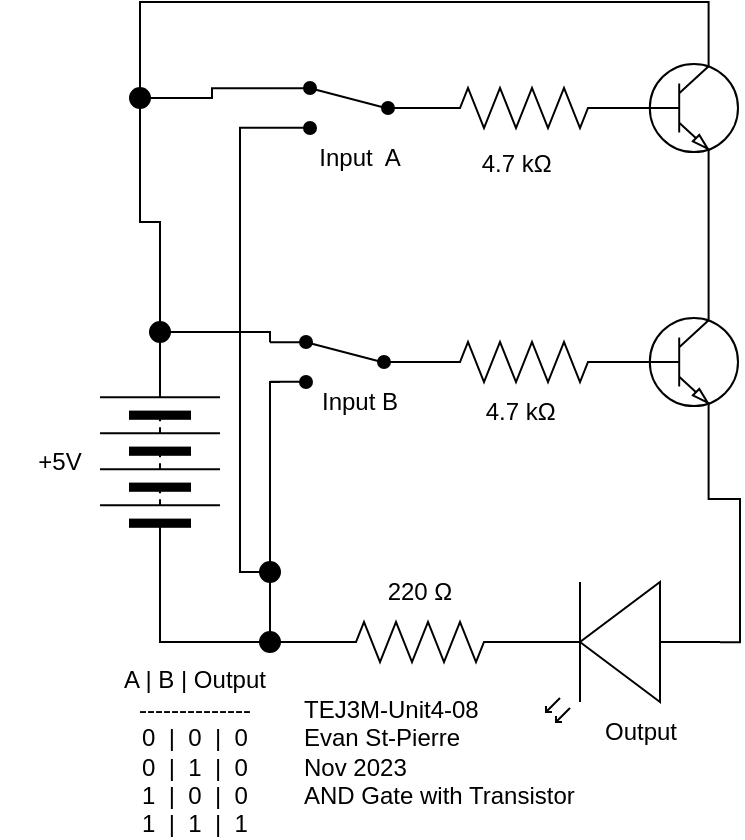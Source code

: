 <mxfile>
    <diagram id="NMz5saUUmOjUaK3b-wTm" name="Page-1">
        <mxGraphModel dx="346" dy="1468" grid="1" gridSize="10" guides="1" tooltips="1" connect="1" arrows="1" fold="1" page="1" pageScale="1" pageWidth="827" pageHeight="1169" math="0" shadow="0">
            <root>
                <mxCell id="0"/>
                <mxCell id="1" parent="0"/>
                <mxCell id="2" value="" style="pointerEvents=1;verticalLabelPosition=bottom;shadow=0;dashed=0;align=center;html=1;verticalAlign=top;shape=mxgraph.electrical.resistors.resistor_2;" parent="1" vertex="1">
                    <mxGeometry x="322" y="140" width="100" height="20" as="geometry"/>
                </mxCell>
                <mxCell id="3" value="" style="verticalLabelPosition=bottom;shadow=0;dashed=0;align=center;html=1;verticalAlign=top;shape=mxgraph.electrical.opto_electronics.led_2;pointerEvents=1;rotation=-180;" parent="1" vertex="1">
                    <mxGeometry x="370" y="260" width="100" height="70" as="geometry"/>
                </mxCell>
                <mxCell id="4" value="" style="pointerEvents=1;verticalLabelPosition=bottom;shadow=0;dashed=0;align=center;html=1;verticalAlign=top;shape=mxgraph.electrical.miscellaneous.batteryStack;rotation=-90;" parent="1" vertex="1">
                    <mxGeometry x="140" y="170" width="100" height="60" as="geometry"/>
                </mxCell>
                <mxCell id="8" value="4.7 kΩ&amp;nbsp;" style="text;strokeColor=none;align=center;fillColor=none;html=1;verticalAlign=middle;whiteSpace=wrap;rounded=0;" parent="1" vertex="1">
                    <mxGeometry x="342" y="160" width="60" height="30" as="geometry"/>
                </mxCell>
                <mxCell id="9" value="+5V" style="text;strokeColor=none;align=center;fillColor=none;html=1;verticalAlign=middle;whiteSpace=wrap;rounded=0;" parent="1" vertex="1">
                    <mxGeometry x="110" y="185" width="60" height="30" as="geometry"/>
                </mxCell>
                <mxCell id="10" value="TEJ3M-Unit4-08&lt;br&gt;Evan St-Pierre&lt;br&gt;Nov 2023&lt;br&gt;AND Gate with Transistor" style="text;strokeColor=none;align=left;fillColor=none;html=1;verticalAlign=middle;whiteSpace=wrap;rounded=0;" parent="1" vertex="1">
                    <mxGeometry x="260" y="310" width="150" height="70" as="geometry"/>
                </mxCell>
                <mxCell id="21" style="edgeStyle=orthogonalEdgeStyle;rounded=0;html=1;exitX=0;exitY=0.5;exitDx=0;exitDy=0;entryX=0;entryY=0.5;entryDx=0;entryDy=0;endArrow=none;endFill=0;" parent="1" source="12" target="4" edge="1">
                    <mxGeometry relative="1" as="geometry">
                        <Array as="points">
                            <mxPoint x="190" y="290"/>
                        </Array>
                    </mxGeometry>
                </mxCell>
                <mxCell id="12" value="" style="ellipse;whiteSpace=wrap;html=1;aspect=fixed;fillColor=#000000;" parent="1" vertex="1">
                    <mxGeometry x="240" y="285" width="10" height="10" as="geometry"/>
                </mxCell>
                <mxCell id="20" value="A | B | Output&lt;br&gt;--------------&lt;br&gt;0&amp;nbsp; |&amp;nbsp; 0&amp;nbsp; |&amp;nbsp; 0&lt;br&gt;0&amp;nbsp; |&amp;nbsp; 1&amp;nbsp; |&amp;nbsp; 0&lt;br&gt;1&amp;nbsp; |&amp;nbsp; 0&amp;nbsp; |&amp;nbsp; 0&lt;br&gt;1&amp;nbsp; |&amp;nbsp; 1&amp;nbsp; |&amp;nbsp; 1" style="text;strokeColor=none;align=center;fillColor=none;html=1;verticalAlign=middle;whiteSpace=wrap;rounded=0;" parent="1" vertex="1">
                    <mxGeometry x="170" y="320" width="75" height="50" as="geometry"/>
                </mxCell>
                <mxCell id="25" value="" style="edgeStyle=orthogonalEdgeStyle;html=1;exitX=1;exitY=0.5;exitDx=0;exitDy=0;endArrow=none;endFill=0;rounded=0;" parent="1" source="4" edge="1">
                    <mxGeometry relative="1" as="geometry">
                        <mxPoint x="190" y="150" as="sourcePoint"/>
                        <mxPoint x="190" y="150" as="targetPoint"/>
                    </mxGeometry>
                </mxCell>
                <mxCell id="26" style="edgeStyle=none;html=1;exitX=0.5;exitY=1;exitDx=0;exitDy=0;entryX=1;entryY=0.5;entryDx=0;entryDy=0;endArrow=none;endFill=0;" parent="1" source="24" target="4" edge="1">
                    <mxGeometry relative="1" as="geometry"/>
                </mxCell>
                <mxCell id="24" value="" style="ellipse;whiteSpace=wrap;html=1;aspect=fixed;fillColor=#000000;" parent="1" vertex="1">
                    <mxGeometry x="185" y="130" width="10" height="10" as="geometry"/>
                </mxCell>
                <mxCell id="29" value="" style="verticalLabelPosition=bottom;shadow=0;dashed=0;align=center;html=1;verticalAlign=top;shape=mxgraph.electrical.transistors.npn_transistor_1;fillColor=#FFFFFF;flipH=0;flipV=0;" parent="1" vertex="1">
                    <mxGeometry x="430" y="120" width="49" height="60" as="geometry"/>
                </mxCell>
                <mxCell id="6" style="edgeStyle=none;html=1;exitX=1;exitY=0.5;exitDx=0;exitDy=0;exitPerimeter=0;entryX=0;entryY=0.5;entryDx=0;entryDy=0;entryPerimeter=0;endArrow=none;endFill=0;" parent="1" source="2" target="29" edge="1">
                    <mxGeometry relative="1" as="geometry"/>
                </mxCell>
                <mxCell id="31" value="" style="pointerEvents=1;verticalLabelPosition=bottom;shadow=0;dashed=0;align=center;html=1;verticalAlign=top;shape=mxgraph.electrical.resistors.resistor_2;fillColor=#FFFFFF;" parent="1" vertex="1">
                    <mxGeometry x="270" y="280" width="100" height="20" as="geometry"/>
                </mxCell>
                <mxCell id="32" style="edgeStyle=orthogonalEdgeStyle;rounded=0;html=1;exitX=1;exitY=0.5;exitDx=0;exitDy=0;entryX=0;entryY=0.5;entryDx=0;entryDy=0;entryPerimeter=0;endArrow=none;endFill=0;" parent="1" source="12" target="31" edge="1">
                    <mxGeometry relative="1" as="geometry"/>
                </mxCell>
                <mxCell id="35" value="220 Ω" style="text;strokeColor=none;align=center;fillColor=none;html=1;verticalAlign=middle;whiteSpace=wrap;rounded=0;" parent="1" vertex="1">
                    <mxGeometry x="290" y="250" width="60" height="30" as="geometry"/>
                </mxCell>
                <mxCell id="43" style="edgeStyle=orthogonalEdgeStyle;rounded=0;html=1;exitX=0.5;exitY=1;exitDx=0;exitDy=0;entryX=0.5;entryY=0;entryDx=0;entryDy=0;endArrow=none;endFill=0;startArrow=none;" parent="1" source="50" target="12" edge="1">
                    <mxGeometry relative="1" as="geometry"/>
                </mxCell>
                <mxCell id="44" style="edgeStyle=orthogonalEdgeStyle;rounded=0;html=1;exitX=1;exitY=0.88;exitDx=0;exitDy=0;entryX=1;entryY=0.5;entryDx=0;entryDy=0;endArrow=none;endFill=0;" parent="1" source="42" target="24" edge="1">
                    <mxGeometry relative="1" as="geometry">
                        <Array as="points">
                            <mxPoint x="245" y="135"/>
                        </Array>
                    </mxGeometry>
                </mxCell>
                <mxCell id="45" style="edgeStyle=orthogonalEdgeStyle;rounded=0;html=1;exitX=0;exitY=0.5;exitDx=0;exitDy=0;entryX=0;entryY=0.5;entryDx=0;entryDy=0;entryPerimeter=0;endArrow=none;endFill=0;" parent="1" source="42" target="2" edge="1">
                    <mxGeometry relative="1" as="geometry"/>
                </mxCell>
                <mxCell id="42" value="" style="shape=mxgraph.electrical.electro-mechanical.twoWaySwitch;aspect=fixed;elSwitchState=2;fillColor=#000000;rotation=-180;flipV=1;flipH=0;" parent="1" vertex="1">
                    <mxGeometry x="245" y="137" width="75" height="26" as="geometry"/>
                </mxCell>
                <mxCell id="46" value="Input B" style="text;strokeColor=none;align=center;fillColor=none;html=1;verticalAlign=middle;whiteSpace=wrap;rounded=0;" parent="1" vertex="1">
                    <mxGeometry x="260" y="155" width="60" height="30" as="geometry"/>
                </mxCell>
                <mxCell id="47" value="Output" style="text;html=1;align=center;verticalAlign=middle;resizable=0;points=[];autosize=1;strokeColor=none;fillColor=none;" parent="1" vertex="1">
                    <mxGeometry x="400" y="320" width="60" height="30" as="geometry"/>
                </mxCell>
                <mxCell id="51" value="" style="edgeStyle=orthogonalEdgeStyle;rounded=0;html=1;entryX=0.5;entryY=0;entryDx=0;entryDy=0;endArrow=none;endFill=0;" parent="1" target="50" edge="1">
                    <mxGeometry relative="1" as="geometry">
                        <mxPoint x="250" y="160" as="sourcePoint"/>
                        <mxPoint x="245" y="250" as="targetPoint"/>
                        <Array as="points">
                            <mxPoint x="245" y="160"/>
                        </Array>
                    </mxGeometry>
                </mxCell>
                <mxCell id="52" style="edgeStyle=orthogonalEdgeStyle;html=1;exitX=0;exitY=0.57;exitDx=0;exitDy=0;endArrow=none;endFill=0;rounded=0;entryX=0.7;entryY=1;entryDx=0;entryDy=0;entryPerimeter=0;exitPerimeter=0;" parent="1" source="3" target="29" edge="1">
                    <mxGeometry relative="1" as="geometry">
                        <mxPoint x="280" y="210.034" as="targetPoint"/>
                    </mxGeometry>
                </mxCell>
                <mxCell id="60" style="edgeStyle=orthogonalEdgeStyle;html=1;exitX=0;exitY=0.5;exitDx=0;exitDy=0;endArrow=none;endFill=0;rounded=0;entryX=1;entryY=0.12;entryDx=0;entryDy=0;" edge="1" parent="1" source="50" target="62">
                    <mxGeometry relative="1" as="geometry">
                        <mxPoint x="230" y="60" as="targetPoint"/>
                    </mxGeometry>
                </mxCell>
                <mxCell id="50" value="" style="ellipse;whiteSpace=wrap;html=1;aspect=fixed;fillColor=#000000;" parent="1" vertex="1">
                    <mxGeometry x="240" y="250" width="10" height="10" as="geometry"/>
                </mxCell>
                <mxCell id="28" style="edgeStyle=orthogonalEdgeStyle;html=1;exitX=0.5;exitY=0;exitDx=0;exitDy=0;endArrow=none;endFill=0;rounded=0;entryX=0.7;entryY=0;entryDx=0;entryDy=0;entryPerimeter=0;startArrow=none;" parent="1" source="73" target="61" edge="1">
                    <mxGeometry relative="1" as="geometry">
                        <mxPoint x="465" y="60" as="targetPoint"/>
                        <mxPoint x="187.5" y="8" as="sourcePoint"/>
                        <Array as="points">
                            <mxPoint x="180" y="-30"/>
                            <mxPoint x="464" y="-30"/>
                        </Array>
                    </mxGeometry>
                </mxCell>
                <mxCell id="66" style="edgeStyle=orthogonalEdgeStyle;rounded=0;html=1;exitX=0;exitY=0.5;exitDx=0;exitDy=0;exitPerimeter=0;entryX=1;entryY=0.5;entryDx=0;entryDy=0;entryPerimeter=0;endArrow=none;endFill=0;" edge="1" parent="1" source="61" target="65">
                    <mxGeometry relative="1" as="geometry"/>
                </mxCell>
                <mxCell id="67" style="edgeStyle=orthogonalEdgeStyle;rounded=0;html=1;exitX=0.7;exitY=1;exitDx=0;exitDy=0;exitPerimeter=0;entryX=0.7;entryY=0;entryDx=0;entryDy=0;entryPerimeter=0;endArrow=none;endFill=0;" edge="1" parent="1" source="61" target="29">
                    <mxGeometry relative="1" as="geometry"/>
                </mxCell>
                <mxCell id="61" value="" style="verticalLabelPosition=bottom;shadow=0;dashed=0;align=center;html=1;verticalAlign=top;shape=mxgraph.electrical.transistors.npn_transistor_1;fillColor=#FFFFFF;flipH=0;flipV=0;" vertex="1" parent="1">
                    <mxGeometry x="430" y="-7" width="49" height="60" as="geometry"/>
                </mxCell>
                <mxCell id="62" value="" style="shape=mxgraph.electrical.electro-mechanical.twoWaySwitch;aspect=fixed;elSwitchState=2;fillColor=#000000;rotation=-180;flipV=1;flipH=0;" vertex="1" parent="1">
                    <mxGeometry x="247" y="10" width="75" height="26" as="geometry"/>
                </mxCell>
                <mxCell id="64" style="edgeStyle=orthogonalEdgeStyle;rounded=0;html=1;exitX=1;exitY=0.5;exitDx=0;exitDy=0;exitPerimeter=0;entryX=0;entryY=0.5;entryDx=0;entryDy=0;entryPerimeter=0;endArrow=none;endFill=0;" edge="1" parent="1" target="61">
                    <mxGeometry relative="1" as="geometry">
                        <mxPoint x="430" y="22.25" as="sourcePoint"/>
                    </mxGeometry>
                </mxCell>
                <mxCell id="65" value="" style="pointerEvents=1;verticalLabelPosition=bottom;shadow=0;dashed=0;align=center;html=1;verticalAlign=top;shape=mxgraph.electrical.resistors.resistor_2;" vertex="1" parent="1">
                    <mxGeometry x="322" y="13" width="100" height="20" as="geometry"/>
                </mxCell>
                <mxCell id="70" value="" style="edgeStyle=orthogonalEdgeStyle;html=1;exitX=0.5;exitY=0;exitDx=0;exitDy=0;endArrow=none;endFill=0;rounded=0;entryX=0.5;entryY=1;entryDx=0;entryDy=0;" edge="1" parent="1" source="24" target="73">
                    <mxGeometry relative="1" as="geometry">
                        <mxPoint x="187.5" y="23.0" as="targetPoint"/>
                        <mxPoint x="190" y="130" as="sourcePoint"/>
                        <Array as="points">
                            <mxPoint x="190" y="80"/>
                            <mxPoint x="180" y="80"/>
                        </Array>
                    </mxGeometry>
                </mxCell>
                <mxCell id="72" value="" style="edgeStyle=orthogonalEdgeStyle;rounded=0;html=1;exitX=1;exitY=0.88;exitDx=0;exitDy=0;endArrow=none;endFill=0;entryX=1;entryY=0.5;entryDx=0;entryDy=0;" edge="1" parent="1" source="62" target="73">
                    <mxGeometry relative="1" as="geometry">
                        <mxPoint x="195" y="16" as="targetPoint"/>
                        <mxPoint x="247" y="13.12" as="sourcePoint"/>
                    </mxGeometry>
                </mxCell>
                <mxCell id="73" value="" style="ellipse;whiteSpace=wrap;html=1;aspect=fixed;fillColor=#000000;" vertex="1" parent="1">
                    <mxGeometry x="175" y="13" width="10" height="10" as="geometry"/>
                </mxCell>
                <mxCell id="75" value="Input&amp;nbsp; A" style="text;strokeColor=none;align=center;fillColor=none;html=1;verticalAlign=middle;whiteSpace=wrap;rounded=0;" vertex="1" parent="1">
                    <mxGeometry x="260" y="33" width="60" height="30" as="geometry"/>
                </mxCell>
                <mxCell id="76" value="4.7 kΩ&amp;nbsp;" style="text;strokeColor=none;align=center;fillColor=none;html=1;verticalAlign=middle;whiteSpace=wrap;rounded=0;" vertex="1" parent="1">
                    <mxGeometry x="340" y="36" width="60" height="30" as="geometry"/>
                </mxCell>
            </root>
        </mxGraphModel>
    </diagram>
</mxfile>
